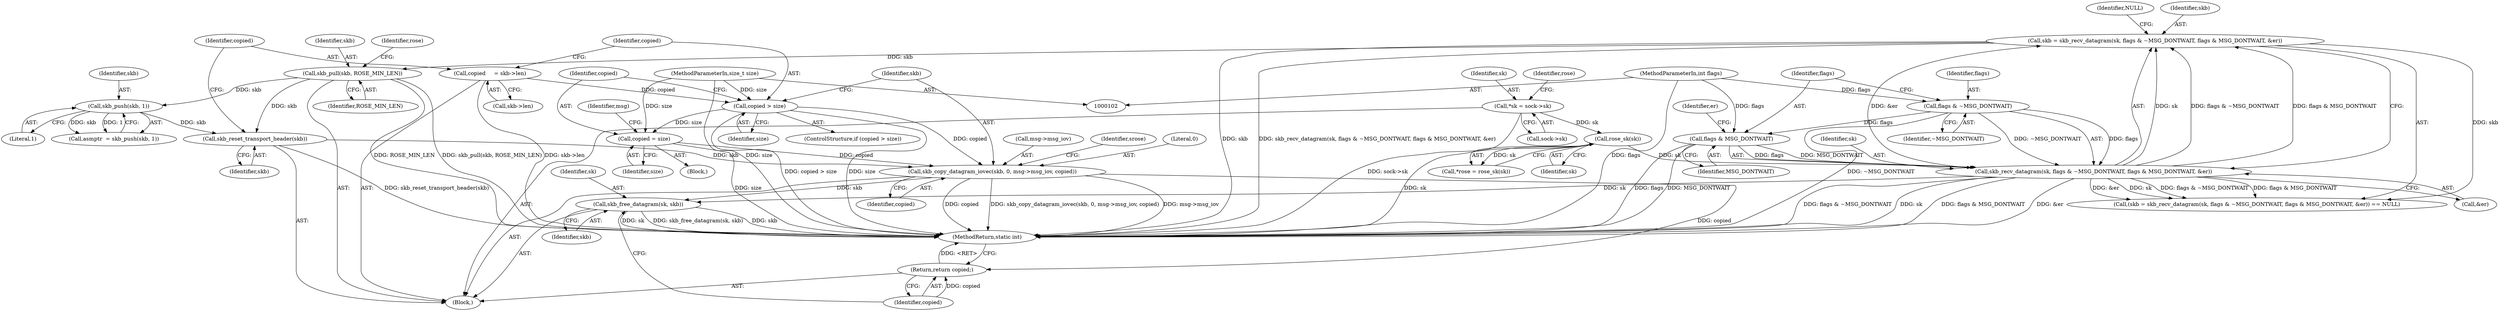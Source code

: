 digraph "0_linux_4a184233f21645cf0b719366210ed445d1024d72@API" {
"1000208" [label="(Call,skb_copy_datagram_iovec(skb, 0, msg->msg_iov, copied))"];
"1000188" [label="(Call,skb_reset_transport_header(skb))"];
"1000181" [label="(Call,skb_push(skb, 1))"];
"1000171" [label="(Call,skb_pull(skb, ROSE_MIN_LEN))"];
"1000145" [label="(Call,skb = skb_recv_datagram(sk, flags & ~MSG_DONTWAIT, flags & MSG_DONTWAIT, &er))"];
"1000147" [label="(Call,skb_recv_datagram(sk, flags & ~MSG_DONTWAIT, flags & MSG_DONTWAIT, &er))"];
"1000118" [label="(Call,rose_sk(sk))"];
"1000110" [label="(Call,*sk = sock->sk)"];
"1000149" [label="(Call,flags & ~MSG_DONTWAIT)"];
"1000107" [label="(MethodParameterIn,int flags)"];
"1000152" [label="(Call,flags & MSG_DONTWAIT)"];
"1000200" [label="(Call,copied = size)"];
"1000196" [label="(Call,copied > size)"];
"1000190" [label="(Call,copied     = skb->len)"];
"1000106" [label="(MethodParameterIn,size_t size)"];
"1000325" [label="(Call,skb_free_datagram(sk, skb))"];
"1000328" [label="(Return,return copied;)"];
"1000208" [label="(Call,skb_copy_datagram_iovec(skb, 0, msg->msg_iov, copied))"];
"1000210" [label="(Literal,0)"];
"1000108" [label="(Block,)"];
"1000200" [label="(Call,copied = size)"];
"1000116" [label="(Call,*rose = rose_sk(sk))"];
"1000201" [label="(Identifier,copied)"];
"1000181" [label="(Call,skb_push(skb, 1))"];
"1000179" [label="(Call,asmptr  = skb_push(skb, 1))"];
"1000112" [label="(Call,sock->sk)"];
"1000171" [label="(Call,skb_pull(skb, ROSE_MIN_LEN))"];
"1000118" [label="(Call,rose_sk(sk))"];
"1000107" [label="(MethodParameterIn,int flags)"];
"1000197" [label="(Identifier,copied)"];
"1000191" [label="(Identifier,copied)"];
"1000149" [label="(Call,flags & ~MSG_DONTWAIT)"];
"1000188" [label="(Call,skb_reset_transport_header(skb))"];
"1000183" [label="(Literal,1)"];
"1000155" [label="(Call,&er)"];
"1000110" [label="(Call,*sk = sock->sk)"];
"1000190" [label="(Call,copied     = skb->len)"];
"1000106" [label="(MethodParameterIn,size_t size)"];
"1000119" [label="(Identifier,sk)"];
"1000205" [label="(Identifier,msg)"];
"1000199" [label="(Block,)"];
"1000202" [label="(Identifier,size)"];
"1000214" [label="(Identifier,copied)"];
"1000325" [label="(Call,skb_free_datagram(sk, skb))"];
"1000151" [label="(Identifier,~MSG_DONTWAIT)"];
"1000176" [label="(Identifier,rose)"];
"1000156" [label="(Identifier,er)"];
"1000329" [label="(Identifier,copied)"];
"1000172" [label="(Identifier,skb)"];
"1000150" [label="(Identifier,flags)"];
"1000209" [label="(Identifier,skb)"];
"1000117" [label="(Identifier,rose)"];
"1000327" [label="(Identifier,skb)"];
"1000147" [label="(Call,skb_recv_datagram(sk, flags & ~MSG_DONTWAIT, flags & MSG_DONTWAIT, &er))"];
"1000154" [label="(Identifier,MSG_DONTWAIT)"];
"1000145" [label="(Call,skb = skb_recv_datagram(sk, flags & ~MSG_DONTWAIT, flags & MSG_DONTWAIT, &er))"];
"1000148" [label="(Identifier,sk)"];
"1000152" [label="(Call,flags & MSG_DONTWAIT)"];
"1000211" [label="(Call,msg->msg_iov)"];
"1000196" [label="(Call,copied > size)"];
"1000192" [label="(Call,skb->len)"];
"1000153" [label="(Identifier,flags)"];
"1000173" [label="(Identifier,ROSE_MIN_LEN)"];
"1000157" [label="(Identifier,NULL)"];
"1000111" [label="(Identifier,sk)"];
"1000144" [label="(Call,(skb = skb_recv_datagram(sk, flags & ~MSG_DONTWAIT, flags & MSG_DONTWAIT, &er)) == NULL)"];
"1000326" [label="(Identifier,sk)"];
"1000195" [label="(ControlStructure,if (copied > size))"];
"1000189" [label="(Identifier,skb)"];
"1000146" [label="(Identifier,skb)"];
"1000217" [label="(Identifier,srose)"];
"1000198" [label="(Identifier,size)"];
"1000330" [label="(MethodReturn,static int)"];
"1000328" [label="(Return,return copied;)"];
"1000182" [label="(Identifier,skb)"];
"1000208" -> "1000108"  [label="AST: "];
"1000208" -> "1000214"  [label="CFG: "];
"1000209" -> "1000208"  [label="AST: "];
"1000210" -> "1000208"  [label="AST: "];
"1000211" -> "1000208"  [label="AST: "];
"1000214" -> "1000208"  [label="AST: "];
"1000217" -> "1000208"  [label="CFG: "];
"1000208" -> "1000330"  [label="DDG: copied"];
"1000208" -> "1000330"  [label="DDG: skb_copy_datagram_iovec(skb, 0, msg->msg_iov, copied)"];
"1000208" -> "1000330"  [label="DDG: msg->msg_iov"];
"1000188" -> "1000208"  [label="DDG: skb"];
"1000200" -> "1000208"  [label="DDG: copied"];
"1000196" -> "1000208"  [label="DDG: copied"];
"1000208" -> "1000325"  [label="DDG: skb"];
"1000208" -> "1000328"  [label="DDG: copied"];
"1000188" -> "1000108"  [label="AST: "];
"1000188" -> "1000189"  [label="CFG: "];
"1000189" -> "1000188"  [label="AST: "];
"1000191" -> "1000188"  [label="CFG: "];
"1000188" -> "1000330"  [label="DDG: skb_reset_transport_header(skb)"];
"1000181" -> "1000188"  [label="DDG: skb"];
"1000171" -> "1000188"  [label="DDG: skb"];
"1000181" -> "1000179"  [label="AST: "];
"1000181" -> "1000183"  [label="CFG: "];
"1000182" -> "1000181"  [label="AST: "];
"1000183" -> "1000181"  [label="AST: "];
"1000179" -> "1000181"  [label="CFG: "];
"1000181" -> "1000179"  [label="DDG: skb"];
"1000181" -> "1000179"  [label="DDG: 1"];
"1000171" -> "1000181"  [label="DDG: skb"];
"1000171" -> "1000108"  [label="AST: "];
"1000171" -> "1000173"  [label="CFG: "];
"1000172" -> "1000171"  [label="AST: "];
"1000173" -> "1000171"  [label="AST: "];
"1000176" -> "1000171"  [label="CFG: "];
"1000171" -> "1000330"  [label="DDG: ROSE_MIN_LEN"];
"1000171" -> "1000330"  [label="DDG: skb_pull(skb, ROSE_MIN_LEN)"];
"1000145" -> "1000171"  [label="DDG: skb"];
"1000145" -> "1000144"  [label="AST: "];
"1000145" -> "1000147"  [label="CFG: "];
"1000146" -> "1000145"  [label="AST: "];
"1000147" -> "1000145"  [label="AST: "];
"1000157" -> "1000145"  [label="CFG: "];
"1000145" -> "1000330"  [label="DDG: skb"];
"1000145" -> "1000330"  [label="DDG: skb_recv_datagram(sk, flags & ~MSG_DONTWAIT, flags & MSG_DONTWAIT, &er)"];
"1000145" -> "1000144"  [label="DDG: skb"];
"1000147" -> "1000145"  [label="DDG: sk"];
"1000147" -> "1000145"  [label="DDG: flags & ~MSG_DONTWAIT"];
"1000147" -> "1000145"  [label="DDG: flags & MSG_DONTWAIT"];
"1000147" -> "1000145"  [label="DDG: &er"];
"1000147" -> "1000155"  [label="CFG: "];
"1000148" -> "1000147"  [label="AST: "];
"1000149" -> "1000147"  [label="AST: "];
"1000152" -> "1000147"  [label="AST: "];
"1000155" -> "1000147"  [label="AST: "];
"1000147" -> "1000330"  [label="DDG: flags & MSG_DONTWAIT"];
"1000147" -> "1000330"  [label="DDG: &er"];
"1000147" -> "1000330"  [label="DDG: flags & ~MSG_DONTWAIT"];
"1000147" -> "1000330"  [label="DDG: sk"];
"1000147" -> "1000144"  [label="DDG: sk"];
"1000147" -> "1000144"  [label="DDG: flags & ~MSG_DONTWAIT"];
"1000147" -> "1000144"  [label="DDG: flags & MSG_DONTWAIT"];
"1000147" -> "1000144"  [label="DDG: &er"];
"1000118" -> "1000147"  [label="DDG: sk"];
"1000149" -> "1000147"  [label="DDG: flags"];
"1000149" -> "1000147"  [label="DDG: ~MSG_DONTWAIT"];
"1000152" -> "1000147"  [label="DDG: flags"];
"1000152" -> "1000147"  [label="DDG: MSG_DONTWAIT"];
"1000147" -> "1000325"  [label="DDG: sk"];
"1000118" -> "1000116"  [label="AST: "];
"1000118" -> "1000119"  [label="CFG: "];
"1000119" -> "1000118"  [label="AST: "];
"1000116" -> "1000118"  [label="CFG: "];
"1000118" -> "1000330"  [label="DDG: sk"];
"1000118" -> "1000116"  [label="DDG: sk"];
"1000110" -> "1000118"  [label="DDG: sk"];
"1000110" -> "1000108"  [label="AST: "];
"1000110" -> "1000112"  [label="CFG: "];
"1000111" -> "1000110"  [label="AST: "];
"1000112" -> "1000110"  [label="AST: "];
"1000117" -> "1000110"  [label="CFG: "];
"1000110" -> "1000330"  [label="DDG: sock->sk"];
"1000149" -> "1000151"  [label="CFG: "];
"1000150" -> "1000149"  [label="AST: "];
"1000151" -> "1000149"  [label="AST: "];
"1000153" -> "1000149"  [label="CFG: "];
"1000149" -> "1000330"  [label="DDG: ~MSG_DONTWAIT"];
"1000107" -> "1000149"  [label="DDG: flags"];
"1000149" -> "1000152"  [label="DDG: flags"];
"1000107" -> "1000102"  [label="AST: "];
"1000107" -> "1000330"  [label="DDG: flags"];
"1000107" -> "1000152"  [label="DDG: flags"];
"1000152" -> "1000154"  [label="CFG: "];
"1000153" -> "1000152"  [label="AST: "];
"1000154" -> "1000152"  [label="AST: "];
"1000156" -> "1000152"  [label="CFG: "];
"1000152" -> "1000330"  [label="DDG: flags"];
"1000152" -> "1000330"  [label="DDG: MSG_DONTWAIT"];
"1000200" -> "1000199"  [label="AST: "];
"1000200" -> "1000202"  [label="CFG: "];
"1000201" -> "1000200"  [label="AST: "];
"1000202" -> "1000200"  [label="AST: "];
"1000205" -> "1000200"  [label="CFG: "];
"1000200" -> "1000330"  [label="DDG: size"];
"1000196" -> "1000200"  [label="DDG: size"];
"1000106" -> "1000200"  [label="DDG: size"];
"1000196" -> "1000195"  [label="AST: "];
"1000196" -> "1000198"  [label="CFG: "];
"1000197" -> "1000196"  [label="AST: "];
"1000198" -> "1000196"  [label="AST: "];
"1000201" -> "1000196"  [label="CFG: "];
"1000209" -> "1000196"  [label="CFG: "];
"1000196" -> "1000330"  [label="DDG: copied > size"];
"1000196" -> "1000330"  [label="DDG: size"];
"1000190" -> "1000196"  [label="DDG: copied"];
"1000106" -> "1000196"  [label="DDG: size"];
"1000190" -> "1000108"  [label="AST: "];
"1000190" -> "1000192"  [label="CFG: "];
"1000191" -> "1000190"  [label="AST: "];
"1000192" -> "1000190"  [label="AST: "];
"1000197" -> "1000190"  [label="CFG: "];
"1000190" -> "1000330"  [label="DDG: skb->len"];
"1000106" -> "1000102"  [label="AST: "];
"1000106" -> "1000330"  [label="DDG: size"];
"1000325" -> "1000108"  [label="AST: "];
"1000325" -> "1000327"  [label="CFG: "];
"1000326" -> "1000325"  [label="AST: "];
"1000327" -> "1000325"  [label="AST: "];
"1000329" -> "1000325"  [label="CFG: "];
"1000325" -> "1000330"  [label="DDG: sk"];
"1000325" -> "1000330"  [label="DDG: skb_free_datagram(sk, skb)"];
"1000325" -> "1000330"  [label="DDG: skb"];
"1000328" -> "1000108"  [label="AST: "];
"1000328" -> "1000329"  [label="CFG: "];
"1000329" -> "1000328"  [label="AST: "];
"1000330" -> "1000328"  [label="CFG: "];
"1000328" -> "1000330"  [label="DDG: <RET>"];
"1000329" -> "1000328"  [label="DDG: copied"];
}
